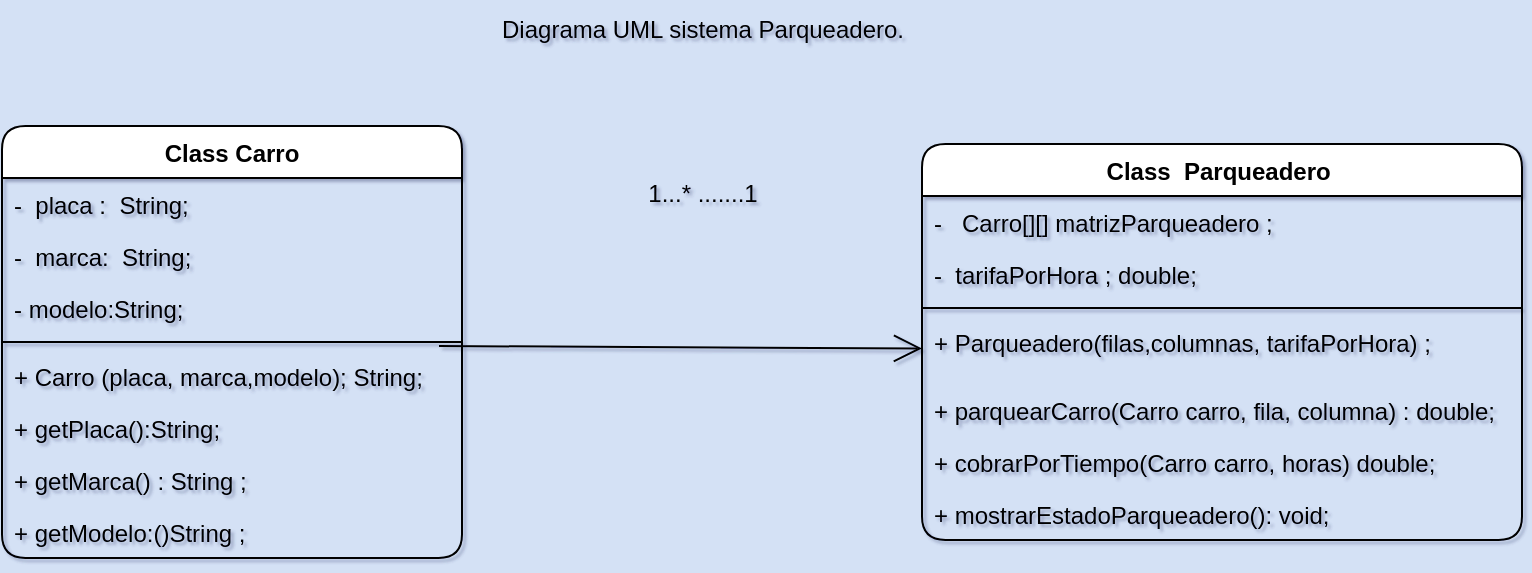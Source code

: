 <mxfile version="21.6.8" type="github">
  <diagram name="Página-1" id="BYGqut1vgri4-7DsjM6v">
    <mxGraphModel dx="1222" dy="601" grid="1" gridSize="10" guides="1" tooltips="1" connect="1" arrows="1" fold="1" page="1" pageScale="1" pageWidth="980" pageHeight="1390" background="#D4E1F5" math="0" shadow="1">
      <root>
        <mxCell id="0" />
        <mxCell id="1" parent="0" />
        <mxCell id="ZVzlG-HeOU7Pa4IfHeLb-1" value="Class&amp;nbsp;Carro" style="swimlane;fontStyle=1;align=center;verticalAlign=top;childLayout=stackLayout;horizontal=1;startSize=26;horizontalStack=0;resizeParent=1;resizeParentMax=0;resizeLast=0;collapsible=1;marginBottom=0;whiteSpace=wrap;html=1;rounded=1;labelBackgroundColor=default;" vertex="1" parent="1">
          <mxGeometry x="70" y="71" width="230" height="216" as="geometry" />
        </mxCell>
        <mxCell id="ZVzlG-HeOU7Pa4IfHeLb-2" value="-&amp;nbsp;&amp;nbsp;placa :&amp;nbsp;&amp;nbsp;String;" style="text;strokeColor=none;fillColor=none;align=left;verticalAlign=top;spacingLeft=4;spacingRight=4;overflow=hidden;rotatable=0;points=[[0,0.5],[1,0.5]];portConstraint=eastwest;whiteSpace=wrap;html=1;" vertex="1" parent="ZVzlG-HeOU7Pa4IfHeLb-1">
          <mxGeometry y="26" width="230" height="26" as="geometry" />
        </mxCell>
        <mxCell id="ZVzlG-HeOU7Pa4IfHeLb-6" value="-&amp;nbsp;&amp;nbsp;marca:&amp;nbsp;&amp;nbsp;String;" style="text;strokeColor=none;fillColor=none;align=left;verticalAlign=top;spacingLeft=4;spacingRight=4;overflow=hidden;rotatable=0;points=[[0,0.5],[1,0.5]];portConstraint=eastwest;whiteSpace=wrap;html=1;" vertex="1" parent="ZVzlG-HeOU7Pa4IfHeLb-1">
          <mxGeometry y="52" width="230" height="26" as="geometry" />
        </mxCell>
        <mxCell id="ZVzlG-HeOU7Pa4IfHeLb-5" value="- modelo:String;" style="text;strokeColor=none;fillColor=none;align=left;verticalAlign=top;spacingLeft=4;spacingRight=4;overflow=hidden;rotatable=0;points=[[0,0.5],[1,0.5]];portConstraint=eastwest;whiteSpace=wrap;html=1;" vertex="1" parent="ZVzlG-HeOU7Pa4IfHeLb-1">
          <mxGeometry y="78" width="230" height="26" as="geometry" />
        </mxCell>
        <mxCell id="ZVzlG-HeOU7Pa4IfHeLb-3" value="" style="line;strokeWidth=1;fillColor=none;align=left;verticalAlign=middle;spacingTop=-1;spacingLeft=3;spacingRight=3;rotatable=0;labelPosition=right;points=[];portConstraint=eastwest;strokeColor=inherit;" vertex="1" parent="ZVzlG-HeOU7Pa4IfHeLb-1">
          <mxGeometry y="104" width="230" height="8" as="geometry" />
        </mxCell>
        <mxCell id="ZVzlG-HeOU7Pa4IfHeLb-4" value="+ Carro (placa, marca,modelo); String;&amp;nbsp;" style="text;strokeColor=none;fillColor=none;align=left;verticalAlign=top;spacingLeft=4;spacingRight=4;overflow=hidden;rotatable=0;points=[[0,0.5],[1,0.5]];portConstraint=eastwest;whiteSpace=wrap;html=1;" vertex="1" parent="ZVzlG-HeOU7Pa4IfHeLb-1">
          <mxGeometry y="112" width="230" height="26" as="geometry" />
        </mxCell>
        <mxCell id="ZVzlG-HeOU7Pa4IfHeLb-9" value="+&amp;nbsp;getPlaca():String;" style="text;strokeColor=none;fillColor=none;align=left;verticalAlign=top;spacingLeft=4;spacingRight=4;overflow=hidden;rotatable=0;points=[[0,0.5],[1,0.5]];portConstraint=eastwest;whiteSpace=wrap;html=1;" vertex="1" parent="ZVzlG-HeOU7Pa4IfHeLb-1">
          <mxGeometry y="138" width="230" height="26" as="geometry" />
        </mxCell>
        <mxCell id="ZVzlG-HeOU7Pa4IfHeLb-8" value="+&amp;nbsp;getMarca() : String ;&amp;nbsp;" style="text;strokeColor=none;fillColor=none;align=left;verticalAlign=top;spacingLeft=4;spacingRight=4;overflow=hidden;rotatable=0;points=[[0,0.5],[1,0.5]];portConstraint=eastwest;whiteSpace=wrap;html=1;" vertex="1" parent="ZVzlG-HeOU7Pa4IfHeLb-1">
          <mxGeometry y="164" width="230" height="26" as="geometry" />
        </mxCell>
        <mxCell id="ZVzlG-HeOU7Pa4IfHeLb-11" value="+ getModelo:()String ;" style="text;strokeColor=none;fillColor=none;align=left;verticalAlign=top;spacingLeft=4;spacingRight=4;overflow=hidden;rotatable=0;points=[[0,0.5],[1,0.5]];portConstraint=eastwest;whiteSpace=wrap;html=1;" vertex="1" parent="ZVzlG-HeOU7Pa4IfHeLb-1">
          <mxGeometry y="190" width="230" height="26" as="geometry" />
        </mxCell>
        <mxCell id="ZVzlG-HeOU7Pa4IfHeLb-10" value="1...* .......1" style="text;html=1;align=center;verticalAlign=middle;resizable=0;points=[];autosize=1;strokeColor=none;fillColor=none;" vertex="1" parent="1">
          <mxGeometry x="380" y="90" width="80" height="30" as="geometry" />
        </mxCell>
        <mxCell id="ZVzlG-HeOU7Pa4IfHeLb-19" value="Class&amp;nbsp;&amp;nbsp;Parqueadero&amp;nbsp;" style="swimlane;fontStyle=1;align=center;verticalAlign=top;childLayout=stackLayout;horizontal=1;startSize=26;horizontalStack=0;resizeParent=1;resizeParentMax=0;resizeLast=0;collapsible=1;marginBottom=0;whiteSpace=wrap;html=1;rounded=1;" vertex="1" parent="1">
          <mxGeometry x="530" y="80" width="300" height="198" as="geometry" />
        </mxCell>
        <mxCell id="ZVzlG-HeOU7Pa4IfHeLb-20" value="-&amp;nbsp; &amp;nbsp;Carro[][] matrizParqueadero ;" style="text;strokeColor=none;fillColor=none;align=left;verticalAlign=top;spacingLeft=4;spacingRight=4;overflow=hidden;rotatable=0;points=[[0,0.5],[1,0.5]];portConstraint=eastwest;whiteSpace=wrap;html=1;" vertex="1" parent="ZVzlG-HeOU7Pa4IfHeLb-19">
          <mxGeometry y="26" width="300" height="26" as="geometry" />
        </mxCell>
        <mxCell id="ZVzlG-HeOU7Pa4IfHeLb-21" value="-&amp;nbsp; tarifaPorHora ; double;" style="text;strokeColor=none;fillColor=none;align=left;verticalAlign=top;spacingLeft=4;spacingRight=4;overflow=hidden;rotatable=0;points=[[0,0.5],[1,0.5]];portConstraint=eastwest;whiteSpace=wrap;html=1;" vertex="1" parent="ZVzlG-HeOU7Pa4IfHeLb-19">
          <mxGeometry y="52" width="300" height="26" as="geometry" />
        </mxCell>
        <mxCell id="ZVzlG-HeOU7Pa4IfHeLb-23" value="" style="line;strokeWidth=1;fillColor=none;align=left;verticalAlign=middle;spacingTop=-1;spacingLeft=3;spacingRight=3;rotatable=0;labelPosition=right;points=[];portConstraint=eastwest;strokeColor=inherit;" vertex="1" parent="ZVzlG-HeOU7Pa4IfHeLb-19">
          <mxGeometry y="78" width="300" height="8" as="geometry" />
        </mxCell>
        <mxCell id="ZVzlG-HeOU7Pa4IfHeLb-24" value="+&amp;nbsp;Parqueadero(filas,columnas, tarifaPorHora) ;" style="text;strokeColor=none;fillColor=none;align=left;verticalAlign=top;spacingLeft=4;spacingRight=4;overflow=hidden;rotatable=0;points=[[0,0.5],[1,0.5]];portConstraint=eastwest;whiteSpace=wrap;html=1;" vertex="1" parent="ZVzlG-HeOU7Pa4IfHeLb-19">
          <mxGeometry y="86" width="300" height="34" as="geometry" />
        </mxCell>
        <mxCell id="ZVzlG-HeOU7Pa4IfHeLb-25" value="+&amp;nbsp;parquearCarro(Carro carro, fila, columna) : double;" style="text;strokeColor=none;fillColor=none;align=left;verticalAlign=top;spacingLeft=4;spacingRight=4;overflow=hidden;rotatable=0;points=[[0,0.5],[1,0.5]];portConstraint=eastwest;whiteSpace=wrap;html=1;" vertex="1" parent="ZVzlG-HeOU7Pa4IfHeLb-19">
          <mxGeometry y="120" width="300" height="26" as="geometry" />
        </mxCell>
        <mxCell id="ZVzlG-HeOU7Pa4IfHeLb-26" value="+&amp;nbsp;cobrarPorTiempo(Carro carro, horas) double;" style="text;strokeColor=none;fillColor=none;align=left;verticalAlign=top;spacingLeft=4;spacingRight=4;overflow=hidden;rotatable=0;points=[[0,0.5],[1,0.5]];portConstraint=eastwest;whiteSpace=wrap;html=1;" vertex="1" parent="ZVzlG-HeOU7Pa4IfHeLb-19">
          <mxGeometry y="146" width="300" height="26" as="geometry" />
        </mxCell>
        <mxCell id="ZVzlG-HeOU7Pa4IfHeLb-27" value="+&amp;nbsp;mostrarEstadoParqueadero(): void;" style="text;strokeColor=none;fillColor=none;align=left;verticalAlign=top;spacingLeft=4;spacingRight=4;overflow=hidden;rotatable=0;points=[[0,0.5],[1,0.5]];portConstraint=eastwest;whiteSpace=wrap;html=1;" vertex="1" parent="ZVzlG-HeOU7Pa4IfHeLb-19">
          <mxGeometry y="172" width="300" height="26" as="geometry" />
        </mxCell>
        <mxCell id="ZVzlG-HeOU7Pa4IfHeLb-38" value="" style="endArrow=open;endFill=1;endSize=12;html=1;rounded=0;exitX=0.95;exitY=0.751;exitDx=0;exitDy=0;exitPerimeter=0;" edge="1" parent="1" source="ZVzlG-HeOU7Pa4IfHeLb-3" target="ZVzlG-HeOU7Pa4IfHeLb-24">
          <mxGeometry width="160" relative="1" as="geometry">
            <mxPoint x="330" y="180" as="sourcePoint" />
            <mxPoint x="490" y="180" as="targetPoint" />
          </mxGeometry>
        </mxCell>
        <mxCell id="ZVzlG-HeOU7Pa4IfHeLb-40" value="Diagrama UML sistema Parqueadero." style="text;html=1;align=center;verticalAlign=middle;resizable=0;points=[];autosize=1;strokeColor=none;fillColor=none;" vertex="1" parent="1">
          <mxGeometry x="310" y="8" width="220" height="30" as="geometry" />
        </mxCell>
      </root>
    </mxGraphModel>
  </diagram>
</mxfile>

